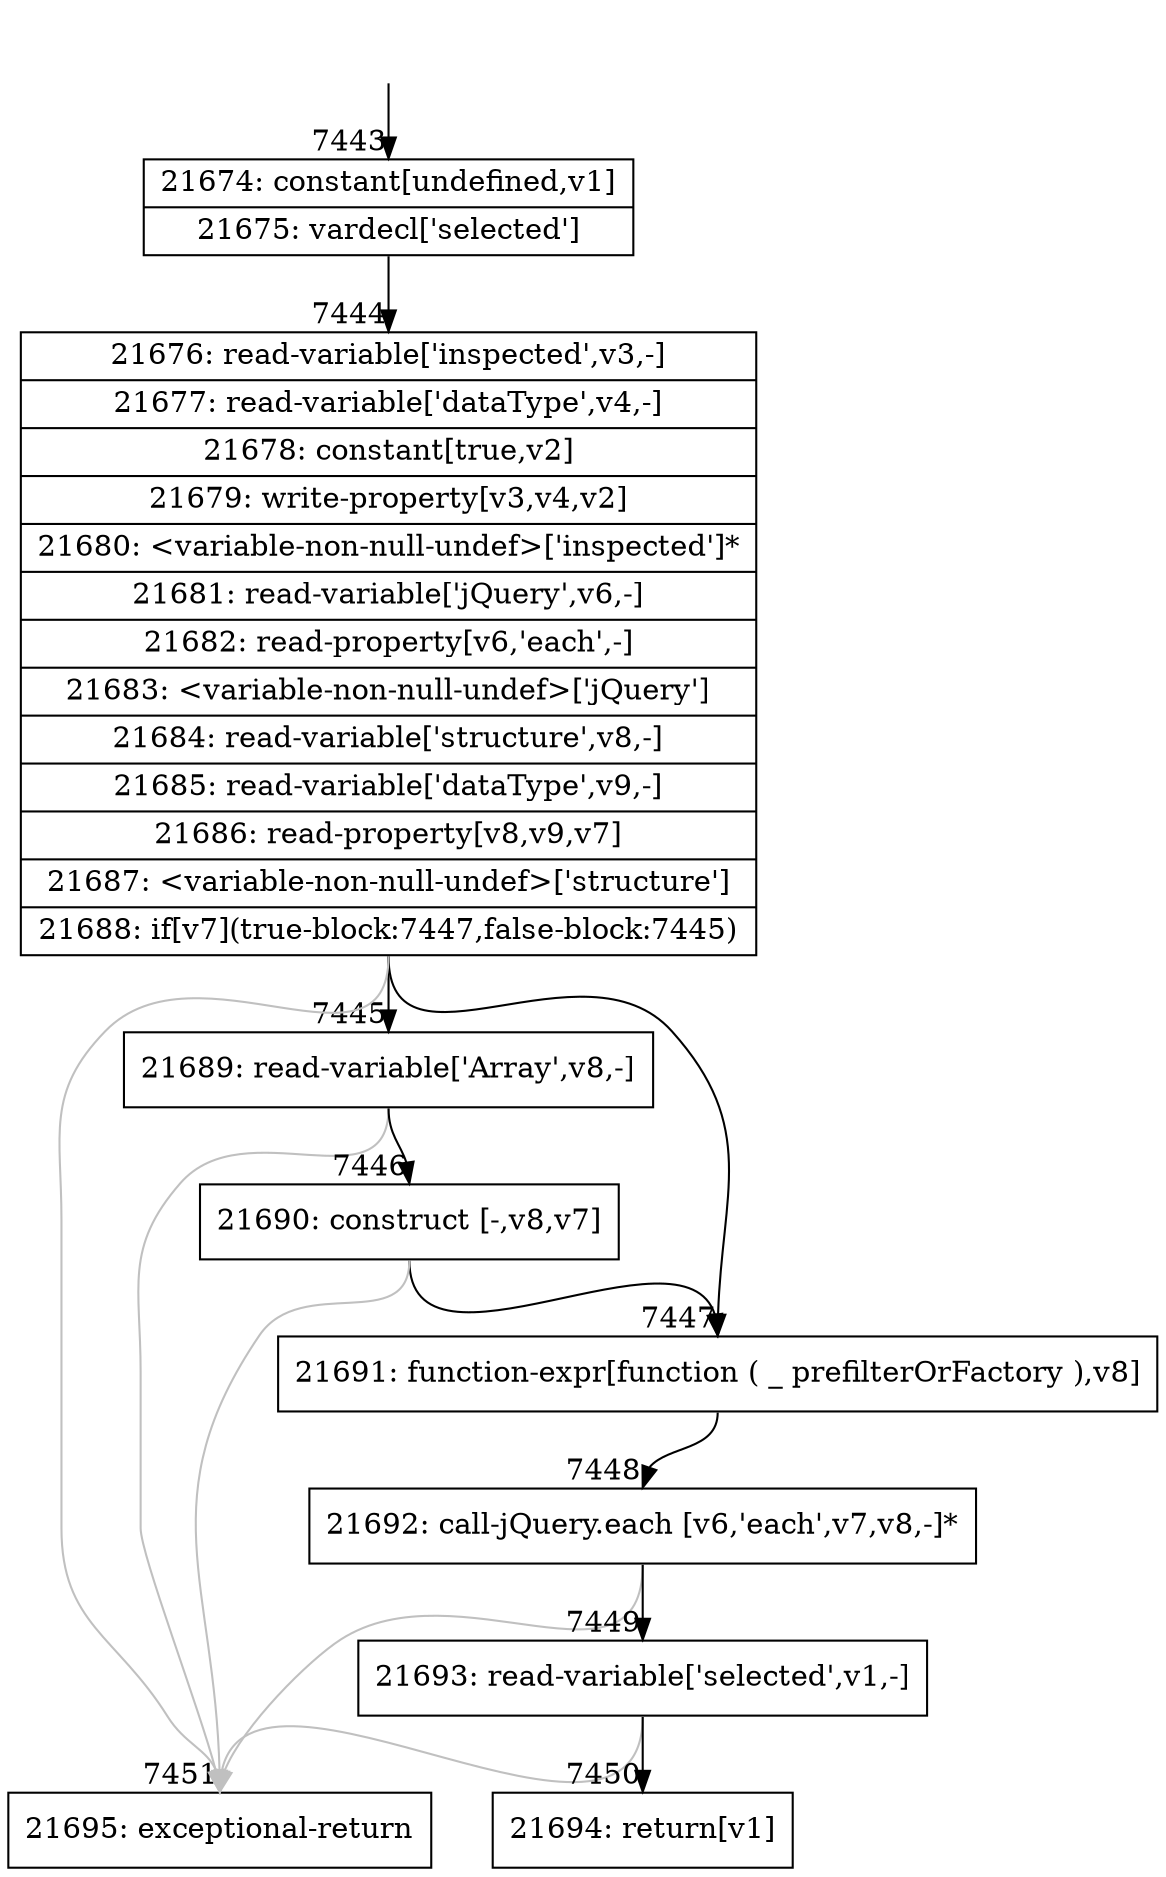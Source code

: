 digraph {
rankdir="TD"
BB_entry470[shape=none,label=""];
BB_entry470 -> BB7443 [tailport=s, headport=n, headlabel="    7443"]
BB7443 [shape=record label="{21674: constant[undefined,v1]|21675: vardecl['selected']}" ] 
BB7443 -> BB7444 [tailport=s, headport=n, headlabel="      7444"]
BB7444 [shape=record label="{21676: read-variable['inspected',v3,-]|21677: read-variable['dataType',v4,-]|21678: constant[true,v2]|21679: write-property[v3,v4,v2]|21680: \<variable-non-null-undef\>['inspected']*|21681: read-variable['jQuery',v6,-]|21682: read-property[v6,'each',-]|21683: \<variable-non-null-undef\>['jQuery']|21684: read-variable['structure',v8,-]|21685: read-variable['dataType',v9,-]|21686: read-property[v8,v9,v7]|21687: \<variable-non-null-undef\>['structure']|21688: if[v7](true-block:7447,false-block:7445)}" ] 
BB7444 -> BB7447 [tailport=s, headport=n, headlabel="      7447"]
BB7444 -> BB7445 [tailport=s, headport=n, headlabel="      7445"]
BB7444 -> BB7451 [tailport=s, headport=n, color=gray, headlabel="      7451"]
BB7445 [shape=record label="{21689: read-variable['Array',v8,-]}" ] 
BB7445 -> BB7446 [tailport=s, headport=n, headlabel="      7446"]
BB7445 -> BB7451 [tailport=s, headport=n, color=gray]
BB7446 [shape=record label="{21690: construct [-,v8,v7]}" ] 
BB7446 -> BB7447 [tailport=s, headport=n]
BB7446 -> BB7451 [tailport=s, headport=n, color=gray]
BB7447 [shape=record label="{21691: function-expr[function ( _ prefilterOrFactory ),v8]}" ] 
BB7447 -> BB7448 [tailport=s, headport=n, headlabel="      7448"]
BB7448 [shape=record label="{21692: call-jQuery.each [v6,'each',v7,v8,-]*}" ] 
BB7448 -> BB7449 [tailport=s, headport=n, headlabel="      7449"]
BB7448 -> BB7451 [tailport=s, headport=n, color=gray]
BB7449 [shape=record label="{21693: read-variable['selected',v1,-]}" ] 
BB7449 -> BB7450 [tailport=s, headport=n, headlabel="      7450"]
BB7449 -> BB7451 [tailport=s, headport=n, color=gray]
BB7450 [shape=record label="{21694: return[v1]}" ] 
BB7451 [shape=record label="{21695: exceptional-return}" ] 
//#$~ 7516
}
